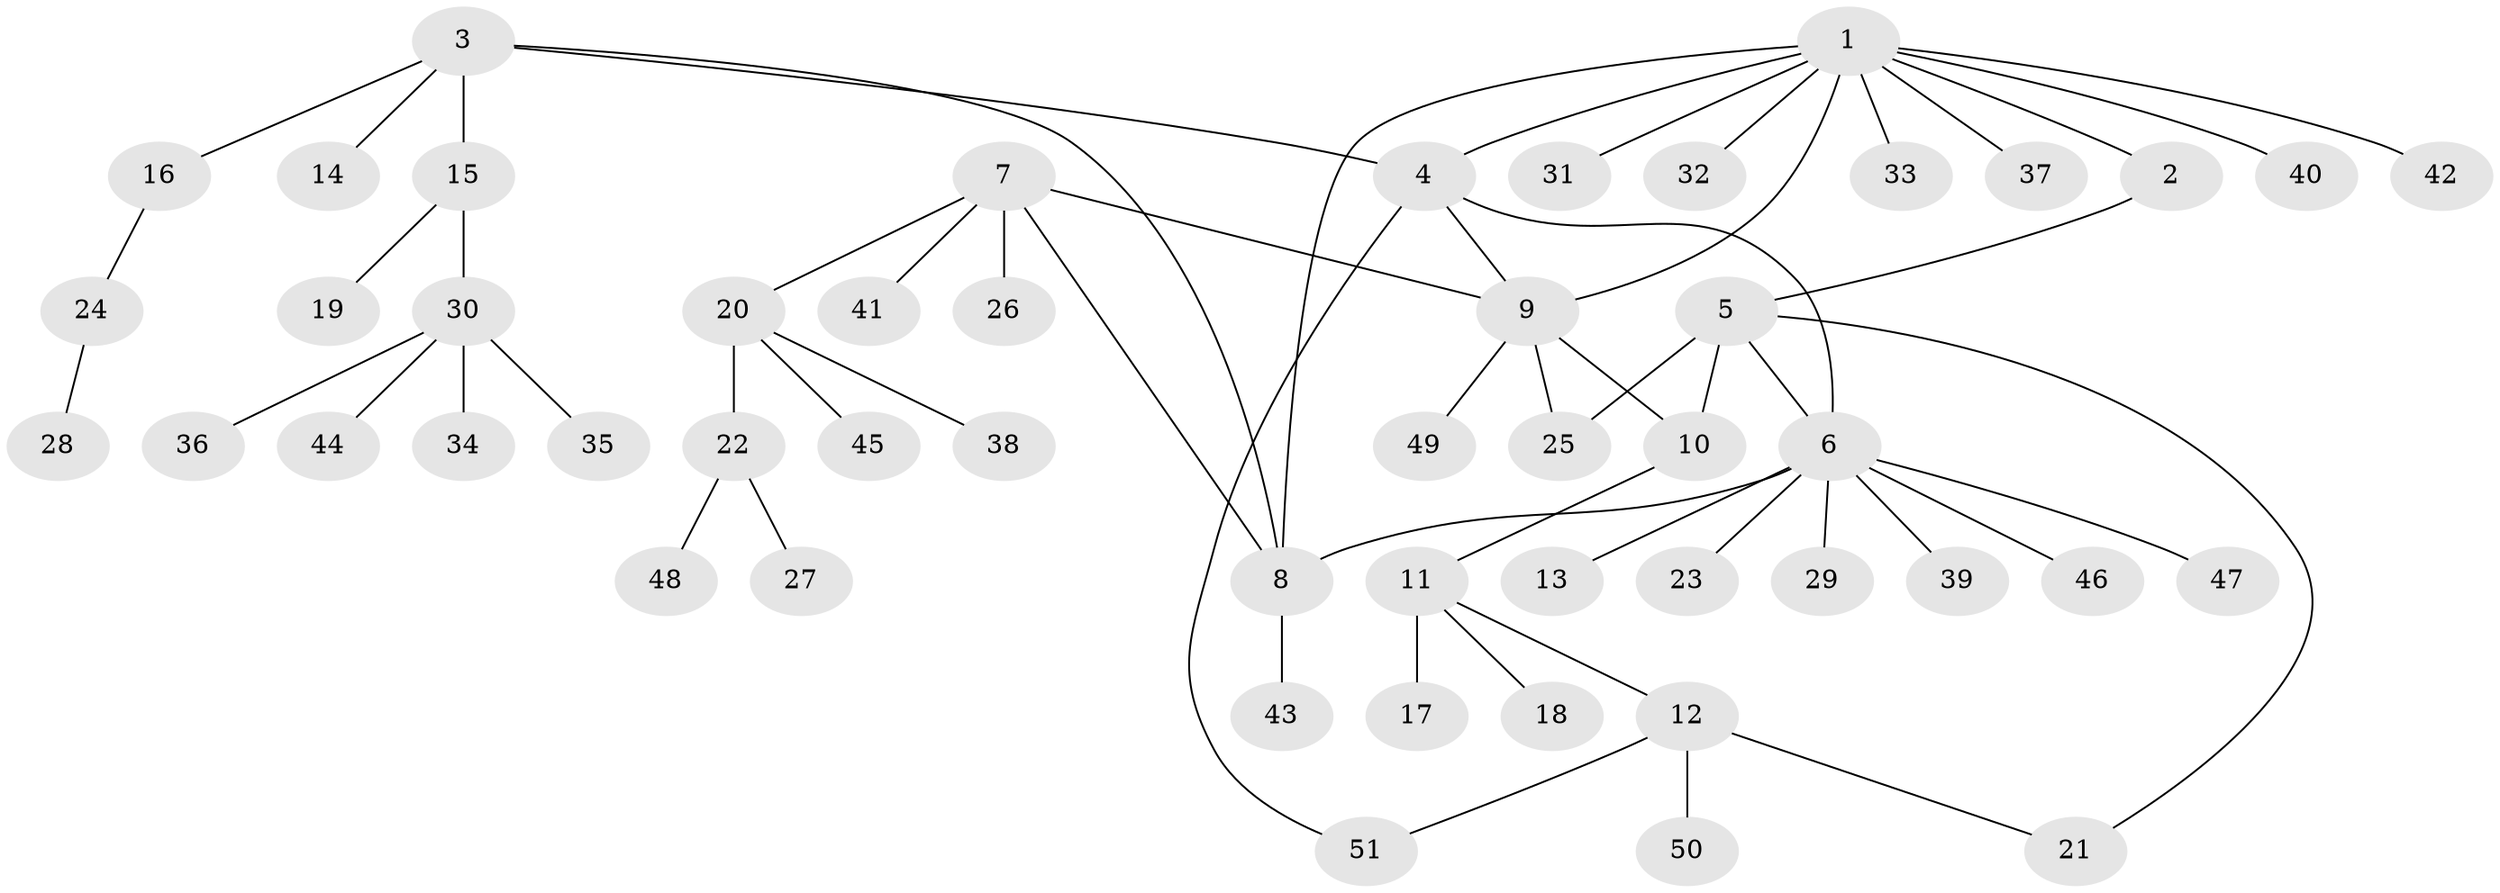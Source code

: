 // Generated by graph-tools (version 1.1) at 2025/56/03/09/25 04:56:04]
// undirected, 51 vertices, 59 edges
graph export_dot {
graph [start="1"]
  node [color=gray90,style=filled];
  1;
  2;
  3;
  4;
  5;
  6;
  7;
  8;
  9;
  10;
  11;
  12;
  13;
  14;
  15;
  16;
  17;
  18;
  19;
  20;
  21;
  22;
  23;
  24;
  25;
  26;
  27;
  28;
  29;
  30;
  31;
  32;
  33;
  34;
  35;
  36;
  37;
  38;
  39;
  40;
  41;
  42;
  43;
  44;
  45;
  46;
  47;
  48;
  49;
  50;
  51;
  1 -- 2;
  1 -- 4;
  1 -- 8;
  1 -- 9;
  1 -- 31;
  1 -- 32;
  1 -- 33;
  1 -- 37;
  1 -- 40;
  1 -- 42;
  2 -- 5;
  3 -- 4;
  3 -- 8;
  3 -- 14;
  3 -- 15;
  3 -- 16;
  4 -- 6;
  4 -- 9;
  4 -- 51;
  5 -- 6;
  5 -- 10;
  5 -- 21;
  5 -- 25;
  6 -- 8;
  6 -- 13;
  6 -- 23;
  6 -- 29;
  6 -- 39;
  6 -- 46;
  6 -- 47;
  7 -- 8;
  7 -- 9;
  7 -- 20;
  7 -- 26;
  7 -- 41;
  8 -- 43;
  9 -- 10;
  9 -- 25;
  9 -- 49;
  10 -- 11;
  11 -- 12;
  11 -- 17;
  11 -- 18;
  12 -- 21;
  12 -- 50;
  12 -- 51;
  15 -- 19;
  15 -- 30;
  16 -- 24;
  20 -- 22;
  20 -- 38;
  20 -- 45;
  22 -- 27;
  22 -- 48;
  24 -- 28;
  30 -- 34;
  30 -- 35;
  30 -- 36;
  30 -- 44;
}
